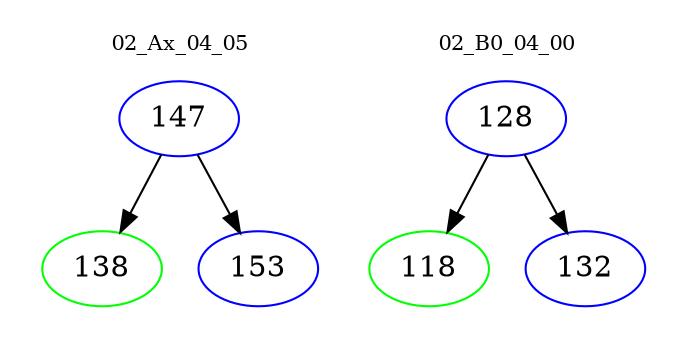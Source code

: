 digraph{
subgraph cluster_0 {
color = white
label = "02_Ax_04_05";
fontsize=10;
T0_147 [label="147", color="blue"]
T0_147 -> T0_138 [color="black"]
T0_138 [label="138", color="green"]
T0_147 -> T0_153 [color="black"]
T0_153 [label="153", color="blue"]
}
subgraph cluster_1 {
color = white
label = "02_B0_04_00";
fontsize=10;
T1_128 [label="128", color="blue"]
T1_128 -> T1_118 [color="black"]
T1_118 [label="118", color="green"]
T1_128 -> T1_132 [color="black"]
T1_132 [label="132", color="blue"]
}
}
